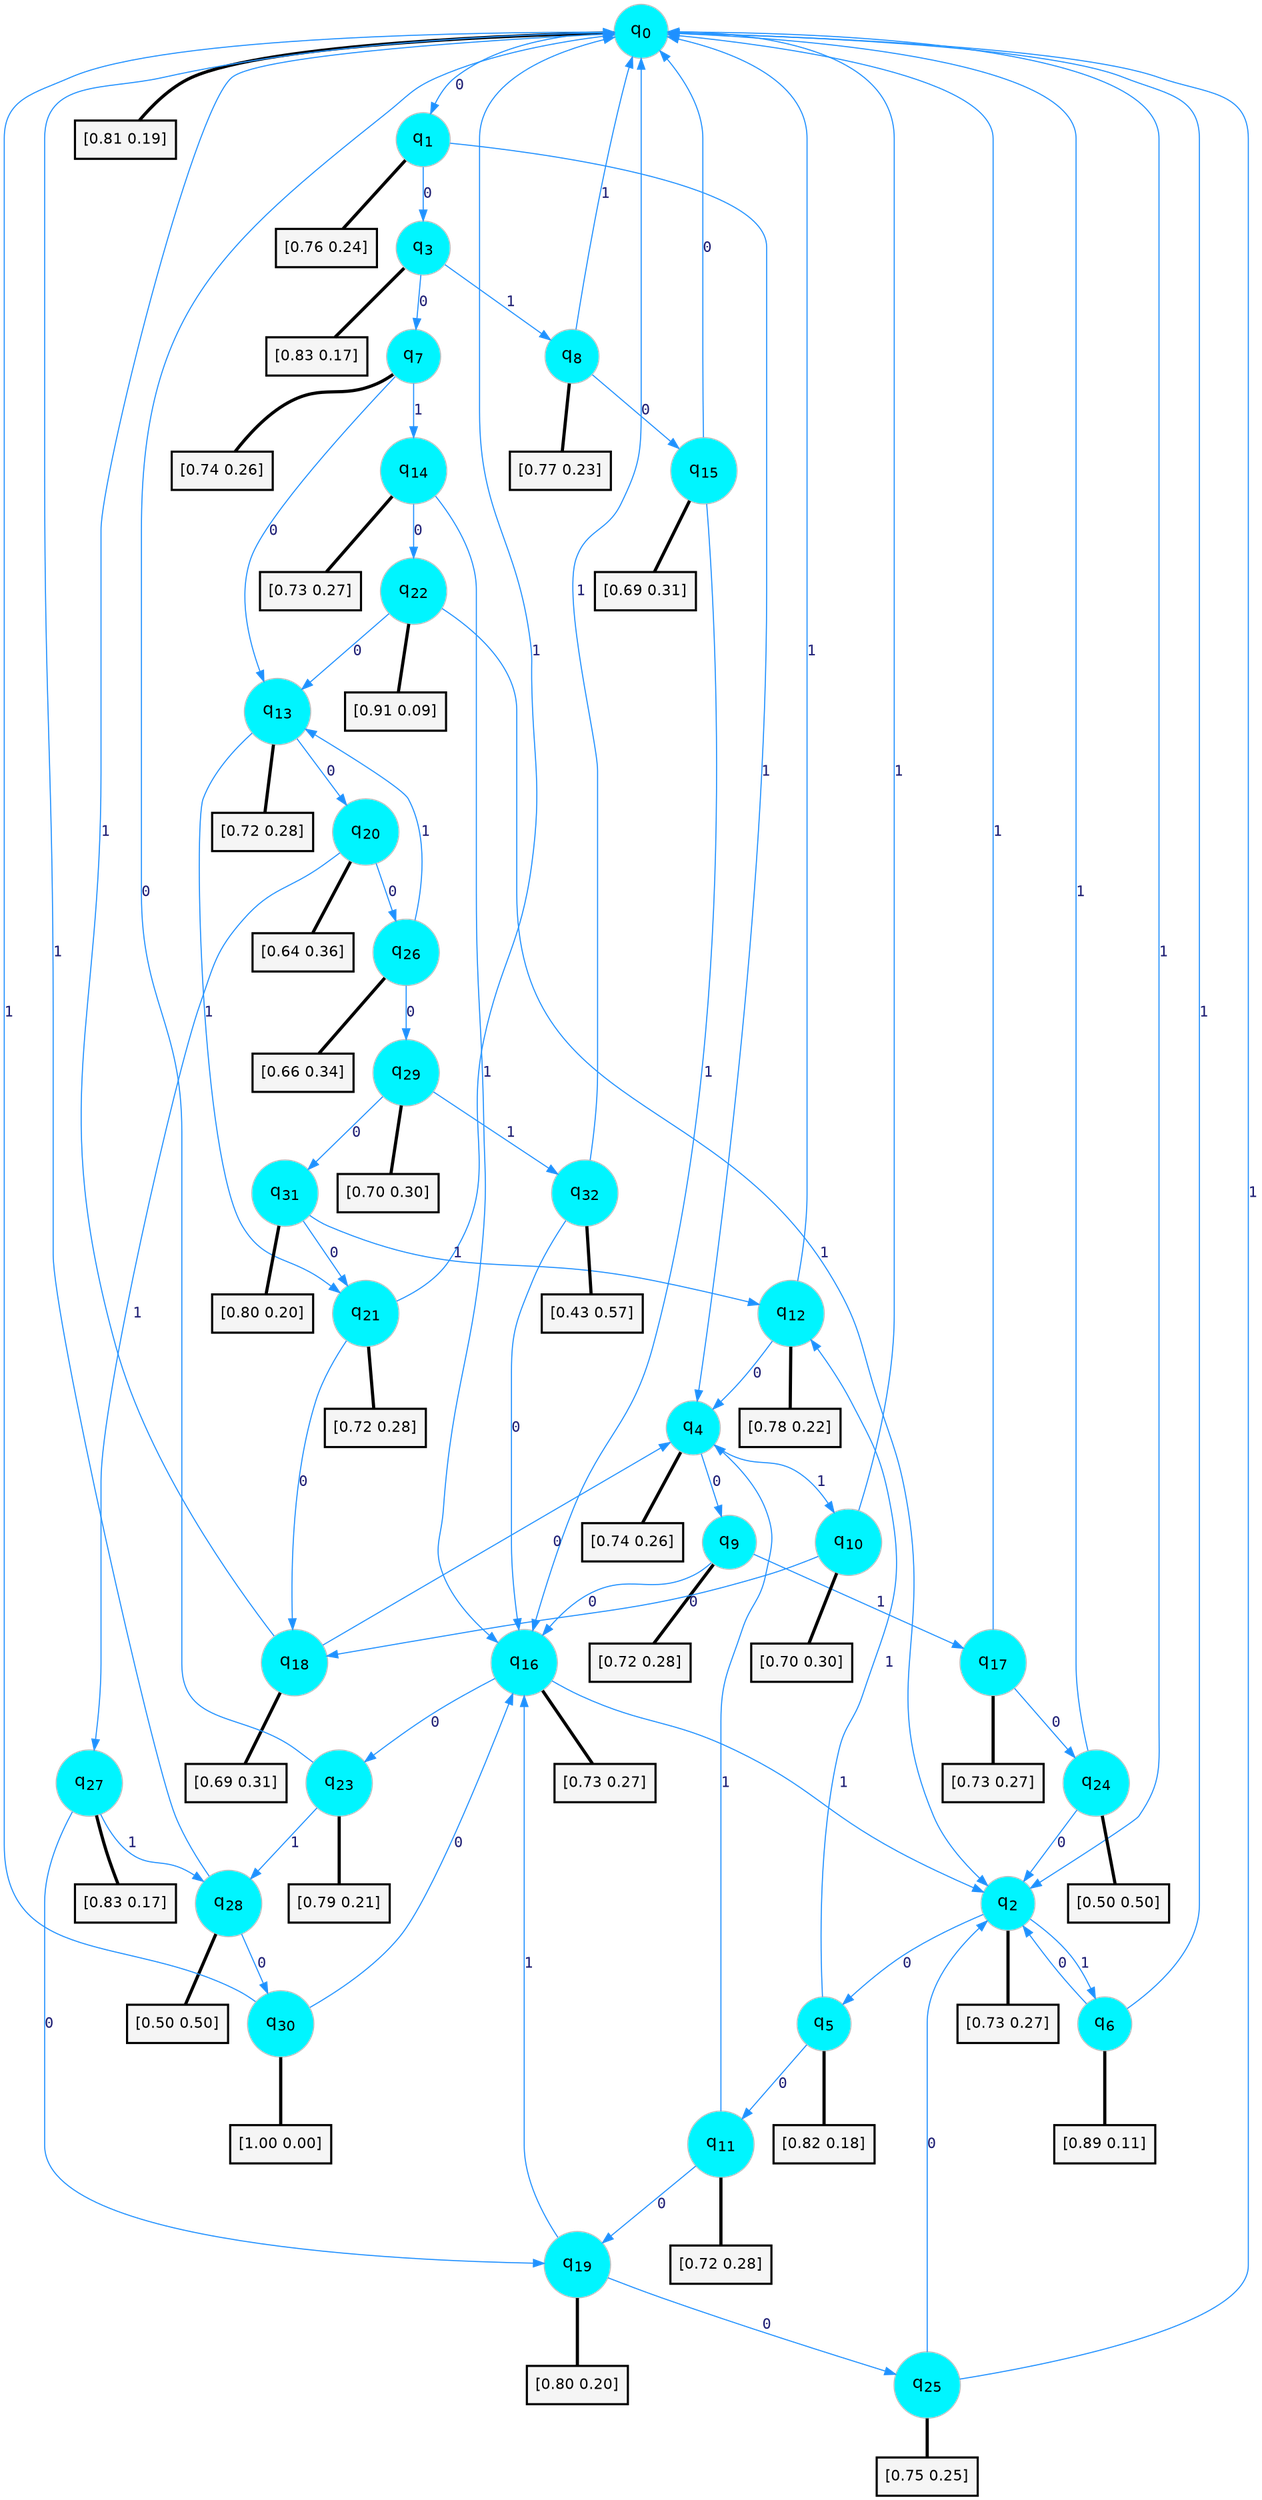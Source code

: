 digraph G {
graph [
bgcolor=transparent, dpi=300, rankdir=TD, size="40,25"];
node [
color=gray, fillcolor=turquoise1, fontcolor=black, fontname=Helvetica, fontsize=16, fontweight=bold, shape=circle, style=filled];
edge [
arrowsize=1, color=dodgerblue1, fontcolor=midnightblue, fontname=courier, fontweight=bold, penwidth=1, style=solid, weight=20];
0[label=<q<SUB>0</SUB>>];
1[label=<q<SUB>1</SUB>>];
2[label=<q<SUB>2</SUB>>];
3[label=<q<SUB>3</SUB>>];
4[label=<q<SUB>4</SUB>>];
5[label=<q<SUB>5</SUB>>];
6[label=<q<SUB>6</SUB>>];
7[label=<q<SUB>7</SUB>>];
8[label=<q<SUB>8</SUB>>];
9[label=<q<SUB>9</SUB>>];
10[label=<q<SUB>10</SUB>>];
11[label=<q<SUB>11</SUB>>];
12[label=<q<SUB>12</SUB>>];
13[label=<q<SUB>13</SUB>>];
14[label=<q<SUB>14</SUB>>];
15[label=<q<SUB>15</SUB>>];
16[label=<q<SUB>16</SUB>>];
17[label=<q<SUB>17</SUB>>];
18[label=<q<SUB>18</SUB>>];
19[label=<q<SUB>19</SUB>>];
20[label=<q<SUB>20</SUB>>];
21[label=<q<SUB>21</SUB>>];
22[label=<q<SUB>22</SUB>>];
23[label=<q<SUB>23</SUB>>];
24[label=<q<SUB>24</SUB>>];
25[label=<q<SUB>25</SUB>>];
26[label=<q<SUB>26</SUB>>];
27[label=<q<SUB>27</SUB>>];
28[label=<q<SUB>28</SUB>>];
29[label=<q<SUB>29</SUB>>];
30[label=<q<SUB>30</SUB>>];
31[label=<q<SUB>31</SUB>>];
32[label=<q<SUB>32</SUB>>];
33[label="[0.81 0.19]", shape=box,fontcolor=black, fontname=Helvetica, fontsize=14, penwidth=2, fillcolor=whitesmoke,color=black];
34[label="[0.76 0.24]", shape=box,fontcolor=black, fontname=Helvetica, fontsize=14, penwidth=2, fillcolor=whitesmoke,color=black];
35[label="[0.73 0.27]", shape=box,fontcolor=black, fontname=Helvetica, fontsize=14, penwidth=2, fillcolor=whitesmoke,color=black];
36[label="[0.83 0.17]", shape=box,fontcolor=black, fontname=Helvetica, fontsize=14, penwidth=2, fillcolor=whitesmoke,color=black];
37[label="[0.74 0.26]", shape=box,fontcolor=black, fontname=Helvetica, fontsize=14, penwidth=2, fillcolor=whitesmoke,color=black];
38[label="[0.82 0.18]", shape=box,fontcolor=black, fontname=Helvetica, fontsize=14, penwidth=2, fillcolor=whitesmoke,color=black];
39[label="[0.89 0.11]", shape=box,fontcolor=black, fontname=Helvetica, fontsize=14, penwidth=2, fillcolor=whitesmoke,color=black];
40[label="[0.74 0.26]", shape=box,fontcolor=black, fontname=Helvetica, fontsize=14, penwidth=2, fillcolor=whitesmoke,color=black];
41[label="[0.77 0.23]", shape=box,fontcolor=black, fontname=Helvetica, fontsize=14, penwidth=2, fillcolor=whitesmoke,color=black];
42[label="[0.72 0.28]", shape=box,fontcolor=black, fontname=Helvetica, fontsize=14, penwidth=2, fillcolor=whitesmoke,color=black];
43[label="[0.70 0.30]", shape=box,fontcolor=black, fontname=Helvetica, fontsize=14, penwidth=2, fillcolor=whitesmoke,color=black];
44[label="[0.72 0.28]", shape=box,fontcolor=black, fontname=Helvetica, fontsize=14, penwidth=2, fillcolor=whitesmoke,color=black];
45[label="[0.78 0.22]", shape=box,fontcolor=black, fontname=Helvetica, fontsize=14, penwidth=2, fillcolor=whitesmoke,color=black];
46[label="[0.72 0.28]", shape=box,fontcolor=black, fontname=Helvetica, fontsize=14, penwidth=2, fillcolor=whitesmoke,color=black];
47[label="[0.73 0.27]", shape=box,fontcolor=black, fontname=Helvetica, fontsize=14, penwidth=2, fillcolor=whitesmoke,color=black];
48[label="[0.69 0.31]", shape=box,fontcolor=black, fontname=Helvetica, fontsize=14, penwidth=2, fillcolor=whitesmoke,color=black];
49[label="[0.73 0.27]", shape=box,fontcolor=black, fontname=Helvetica, fontsize=14, penwidth=2, fillcolor=whitesmoke,color=black];
50[label="[0.73 0.27]", shape=box,fontcolor=black, fontname=Helvetica, fontsize=14, penwidth=2, fillcolor=whitesmoke,color=black];
51[label="[0.69 0.31]", shape=box,fontcolor=black, fontname=Helvetica, fontsize=14, penwidth=2, fillcolor=whitesmoke,color=black];
52[label="[0.80 0.20]", shape=box,fontcolor=black, fontname=Helvetica, fontsize=14, penwidth=2, fillcolor=whitesmoke,color=black];
53[label="[0.64 0.36]", shape=box,fontcolor=black, fontname=Helvetica, fontsize=14, penwidth=2, fillcolor=whitesmoke,color=black];
54[label="[0.72 0.28]", shape=box,fontcolor=black, fontname=Helvetica, fontsize=14, penwidth=2, fillcolor=whitesmoke,color=black];
55[label="[0.91 0.09]", shape=box,fontcolor=black, fontname=Helvetica, fontsize=14, penwidth=2, fillcolor=whitesmoke,color=black];
56[label="[0.79 0.21]", shape=box,fontcolor=black, fontname=Helvetica, fontsize=14, penwidth=2, fillcolor=whitesmoke,color=black];
57[label="[0.50 0.50]", shape=box,fontcolor=black, fontname=Helvetica, fontsize=14, penwidth=2, fillcolor=whitesmoke,color=black];
58[label="[0.75 0.25]", shape=box,fontcolor=black, fontname=Helvetica, fontsize=14, penwidth=2, fillcolor=whitesmoke,color=black];
59[label="[0.66 0.34]", shape=box,fontcolor=black, fontname=Helvetica, fontsize=14, penwidth=2, fillcolor=whitesmoke,color=black];
60[label="[0.83 0.17]", shape=box,fontcolor=black, fontname=Helvetica, fontsize=14, penwidth=2, fillcolor=whitesmoke,color=black];
61[label="[0.50 0.50]", shape=box,fontcolor=black, fontname=Helvetica, fontsize=14, penwidth=2, fillcolor=whitesmoke,color=black];
62[label="[0.70 0.30]", shape=box,fontcolor=black, fontname=Helvetica, fontsize=14, penwidth=2, fillcolor=whitesmoke,color=black];
63[label="[1.00 0.00]", shape=box,fontcolor=black, fontname=Helvetica, fontsize=14, penwidth=2, fillcolor=whitesmoke,color=black];
64[label="[0.80 0.20]", shape=box,fontcolor=black, fontname=Helvetica, fontsize=14, penwidth=2, fillcolor=whitesmoke,color=black];
65[label="[0.43 0.57]", shape=box,fontcolor=black, fontname=Helvetica, fontsize=14, penwidth=2, fillcolor=whitesmoke,color=black];
0->1 [label=0];
0->2 [label=1];
0->33 [arrowhead=none, penwidth=3,color=black];
1->3 [label=0];
1->4 [label=1];
1->34 [arrowhead=none, penwidth=3,color=black];
2->5 [label=0];
2->6 [label=1];
2->35 [arrowhead=none, penwidth=3,color=black];
3->7 [label=0];
3->8 [label=1];
3->36 [arrowhead=none, penwidth=3,color=black];
4->9 [label=0];
4->10 [label=1];
4->37 [arrowhead=none, penwidth=3,color=black];
5->11 [label=0];
5->12 [label=1];
5->38 [arrowhead=none, penwidth=3,color=black];
6->2 [label=0];
6->0 [label=1];
6->39 [arrowhead=none, penwidth=3,color=black];
7->13 [label=0];
7->14 [label=1];
7->40 [arrowhead=none, penwidth=3,color=black];
8->15 [label=0];
8->0 [label=1];
8->41 [arrowhead=none, penwidth=3,color=black];
9->16 [label=0];
9->17 [label=1];
9->42 [arrowhead=none, penwidth=3,color=black];
10->18 [label=0];
10->0 [label=1];
10->43 [arrowhead=none, penwidth=3,color=black];
11->19 [label=0];
11->4 [label=1];
11->44 [arrowhead=none, penwidth=3,color=black];
12->4 [label=0];
12->0 [label=1];
12->45 [arrowhead=none, penwidth=3,color=black];
13->20 [label=0];
13->21 [label=1];
13->46 [arrowhead=none, penwidth=3,color=black];
14->22 [label=0];
14->16 [label=1];
14->47 [arrowhead=none, penwidth=3,color=black];
15->0 [label=0];
15->16 [label=1];
15->48 [arrowhead=none, penwidth=3,color=black];
16->23 [label=0];
16->2 [label=1];
16->49 [arrowhead=none, penwidth=3,color=black];
17->24 [label=0];
17->0 [label=1];
17->50 [arrowhead=none, penwidth=3,color=black];
18->4 [label=0];
18->0 [label=1];
18->51 [arrowhead=none, penwidth=3,color=black];
19->25 [label=0];
19->16 [label=1];
19->52 [arrowhead=none, penwidth=3,color=black];
20->26 [label=0];
20->27 [label=1];
20->53 [arrowhead=none, penwidth=3,color=black];
21->18 [label=0];
21->0 [label=1];
21->54 [arrowhead=none, penwidth=3,color=black];
22->13 [label=0];
22->2 [label=1];
22->55 [arrowhead=none, penwidth=3,color=black];
23->0 [label=0];
23->28 [label=1];
23->56 [arrowhead=none, penwidth=3,color=black];
24->2 [label=0];
24->0 [label=1];
24->57 [arrowhead=none, penwidth=3,color=black];
25->2 [label=0];
25->0 [label=1];
25->58 [arrowhead=none, penwidth=3,color=black];
26->29 [label=0];
26->13 [label=1];
26->59 [arrowhead=none, penwidth=3,color=black];
27->19 [label=0];
27->28 [label=1];
27->60 [arrowhead=none, penwidth=3,color=black];
28->30 [label=0];
28->0 [label=1];
28->61 [arrowhead=none, penwidth=3,color=black];
29->31 [label=0];
29->32 [label=1];
29->62 [arrowhead=none, penwidth=3,color=black];
30->16 [label=0];
30->0 [label=1];
30->63 [arrowhead=none, penwidth=3,color=black];
31->21 [label=0];
31->12 [label=1];
31->64 [arrowhead=none, penwidth=3,color=black];
32->16 [label=0];
32->0 [label=1];
32->65 [arrowhead=none, penwidth=3,color=black];
}
